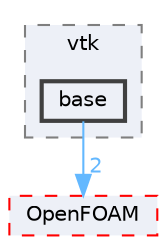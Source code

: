 digraph "src/fileFormats/vtk/base"
{
 // LATEX_PDF_SIZE
  bgcolor="transparent";
  edge [fontname=Helvetica,fontsize=10,labelfontname=Helvetica,labelfontsize=10];
  node [fontname=Helvetica,fontsize=10,shape=box,height=0.2,width=0.4];
  compound=true
  subgraph clusterdir_cfb0a79374c161664966704d31c85f3d {
    graph [ bgcolor="#edf0f7", pencolor="grey50", label="vtk", fontname=Helvetica,fontsize=10 style="filled,dashed", URL="dir_cfb0a79374c161664966704d31c85f3d.html",tooltip=""]
  dir_95645aa4bee7f675b8ff0c55a3c14562 [label="base", fillcolor="#edf0f7", color="grey25", style="filled,bold", URL="dir_95645aa4bee7f675b8ff0c55a3c14562.html",tooltip=""];
  }
  dir_c5473ff19b20e6ec4dfe5c310b3778a8 [label="OpenFOAM", fillcolor="#edf0f7", color="red", style="filled,dashed", URL="dir_c5473ff19b20e6ec4dfe5c310b3778a8.html",tooltip=""];
  dir_95645aa4bee7f675b8ff0c55a3c14562->dir_c5473ff19b20e6ec4dfe5c310b3778a8 [headlabel="2", labeldistance=1.5 headhref="dir_000193_002695.html" href="dir_000193_002695.html" color="steelblue1" fontcolor="steelblue1"];
}
